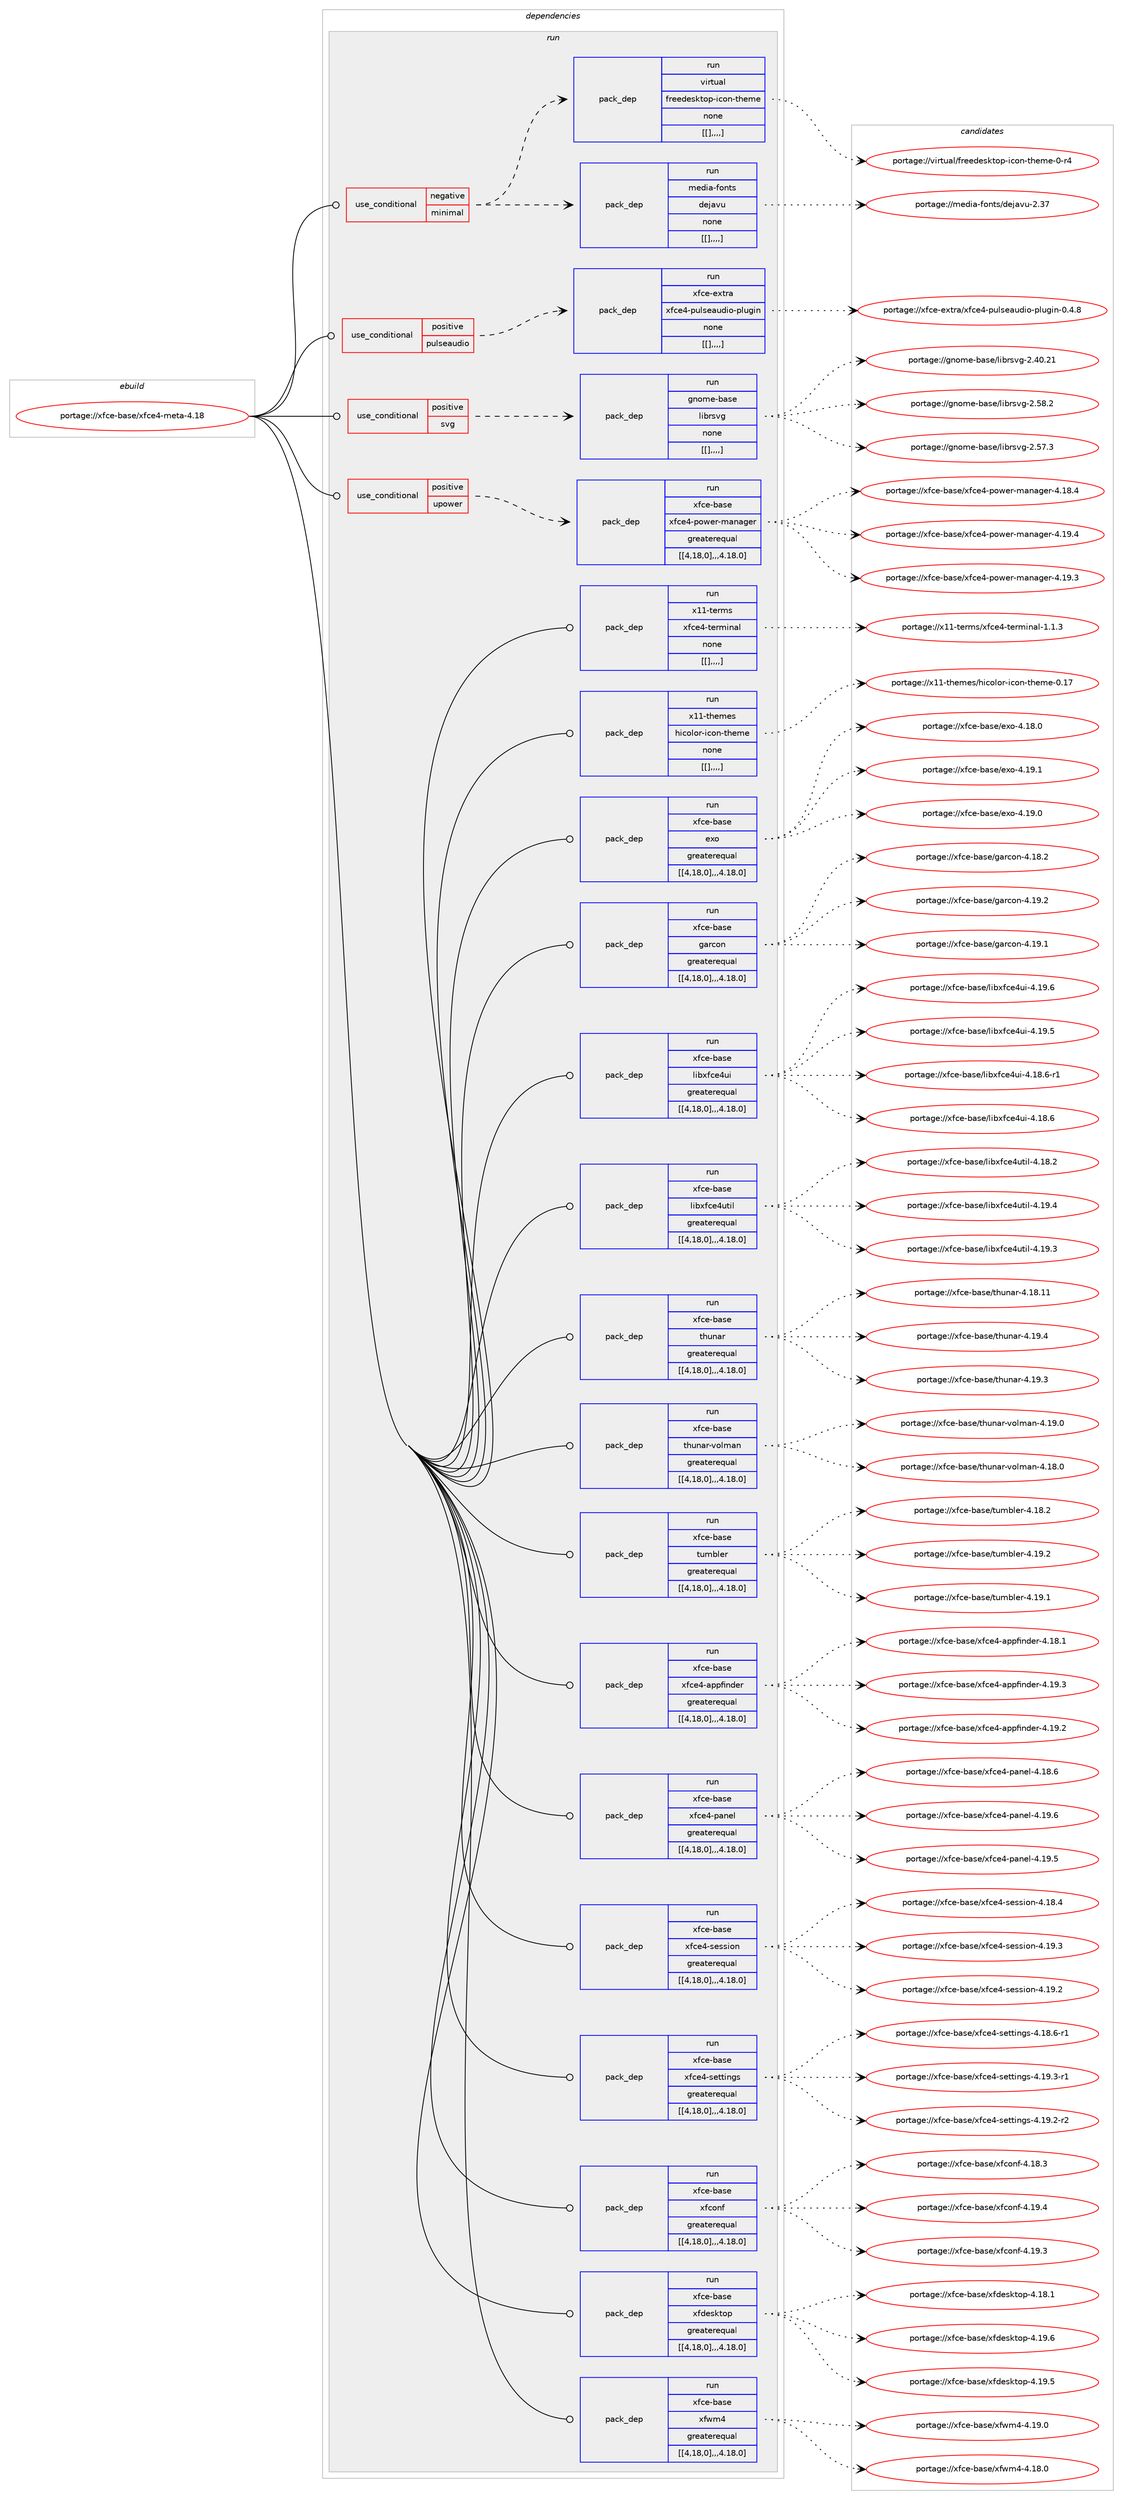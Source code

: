 digraph prolog {

# *************
# Graph options
# *************

newrank=true;
concentrate=true;
compound=true;
graph [rankdir=LR,fontname=Helvetica,fontsize=10,ranksep=1.5];#, ranksep=2.5, nodesep=0.2];
edge  [arrowhead=vee];
node  [fontname=Helvetica,fontsize=10];

# **********
# The ebuild
# **********

subgraph cluster_leftcol {
color=gray;
label=<<i>ebuild</i>>;
id [label="portage://xfce-base/xfce4-meta-4.18", color=red, width=4, href="../xfce-base/xfce4-meta-4.18.svg"];
}

# ****************
# The dependencies
# ****************

subgraph cluster_midcol {
color=gray;
label=<<i>dependencies</i>>;
subgraph cluster_compile {
fillcolor="#eeeeee";
style=filled;
label=<<i>compile</i>>;
}
subgraph cluster_compileandrun {
fillcolor="#eeeeee";
style=filled;
label=<<i>compile and run</i>>;
}
subgraph cluster_run {
fillcolor="#eeeeee";
style=filled;
label=<<i>run</i>>;
subgraph cond385 {
dependency2706 [label=<<TABLE BORDER="0" CELLBORDER="1" CELLSPACING="0" CELLPADDING="4"><TR><TD ROWSPAN="3" CELLPADDING="10">use_conditional</TD></TR><TR><TD>negative</TD></TR><TR><TD>minimal</TD></TR></TABLE>>, shape=none, color=red];
subgraph pack2166 {
dependency2708 [label=<<TABLE BORDER="0" CELLBORDER="1" CELLSPACING="0" CELLPADDING="4" WIDTH="220"><TR><TD ROWSPAN="6" CELLPADDING="30">pack_dep</TD></TR><TR><TD WIDTH="110">run</TD></TR><TR><TD>media-fonts</TD></TR><TR><TD>dejavu</TD></TR><TR><TD>none</TD></TR><TR><TD>[[],,,,]</TD></TR></TABLE>>, shape=none, color=blue];
}
dependency2706:e -> dependency2708:w [weight=20,style="dashed",arrowhead="vee"];
subgraph pack2170 {
dependency2712 [label=<<TABLE BORDER="0" CELLBORDER="1" CELLSPACING="0" CELLPADDING="4" WIDTH="220"><TR><TD ROWSPAN="6" CELLPADDING="30">pack_dep</TD></TR><TR><TD WIDTH="110">run</TD></TR><TR><TD>virtual</TD></TR><TR><TD>freedesktop-icon-theme</TD></TR><TR><TD>none</TD></TR><TR><TD>[[],,,,]</TD></TR></TABLE>>, shape=none, color=blue];
}
dependency2706:e -> dependency2712:w [weight=20,style="dashed",arrowhead="vee"];
}
id:e -> dependency2706:w [weight=20,style="solid",arrowhead="odot"];
subgraph cond387 {
dependency2716 [label=<<TABLE BORDER="0" CELLBORDER="1" CELLSPACING="0" CELLPADDING="4"><TR><TD ROWSPAN="3" CELLPADDING="10">use_conditional</TD></TR><TR><TD>positive</TD></TR><TR><TD>pulseaudio</TD></TR></TABLE>>, shape=none, color=red];
subgraph pack2173 {
dependency2717 [label=<<TABLE BORDER="0" CELLBORDER="1" CELLSPACING="0" CELLPADDING="4" WIDTH="220"><TR><TD ROWSPAN="6" CELLPADDING="30">pack_dep</TD></TR><TR><TD WIDTH="110">run</TD></TR><TR><TD>xfce-extra</TD></TR><TR><TD>xfce4-pulseaudio-plugin</TD></TR><TR><TD>none</TD></TR><TR><TD>[[],,,,]</TD></TR></TABLE>>, shape=none, color=blue];
}
dependency2716:e -> dependency2717:w [weight=20,style="dashed",arrowhead="vee"];
}
id:e -> dependency2716:w [weight=20,style="solid",arrowhead="odot"];
subgraph cond391 {
dependency2724 [label=<<TABLE BORDER="0" CELLBORDER="1" CELLSPACING="0" CELLPADDING="4"><TR><TD ROWSPAN="3" CELLPADDING="10">use_conditional</TD></TR><TR><TD>positive</TD></TR><TR><TD>svg</TD></TR></TABLE>>, shape=none, color=red];
subgraph pack2178 {
dependency2726 [label=<<TABLE BORDER="0" CELLBORDER="1" CELLSPACING="0" CELLPADDING="4" WIDTH="220"><TR><TD ROWSPAN="6" CELLPADDING="30">pack_dep</TD></TR><TR><TD WIDTH="110">run</TD></TR><TR><TD>gnome-base</TD></TR><TR><TD>librsvg</TD></TR><TR><TD>none</TD></TR><TR><TD>[[],,,,]</TD></TR></TABLE>>, shape=none, color=blue];
}
dependency2724:e -> dependency2726:w [weight=20,style="dashed",arrowhead="vee"];
}
id:e -> dependency2724:w [weight=20,style="solid",arrowhead="odot"];
subgraph cond394 {
dependency2735 [label=<<TABLE BORDER="0" CELLBORDER="1" CELLSPACING="0" CELLPADDING="4"><TR><TD ROWSPAN="3" CELLPADDING="10">use_conditional</TD></TR><TR><TD>positive</TD></TR><TR><TD>upower</TD></TR></TABLE>>, shape=none, color=red];
subgraph pack2191 {
dependency2741 [label=<<TABLE BORDER="0" CELLBORDER="1" CELLSPACING="0" CELLPADDING="4" WIDTH="220"><TR><TD ROWSPAN="6" CELLPADDING="30">pack_dep</TD></TR><TR><TD WIDTH="110">run</TD></TR><TR><TD>xfce-base</TD></TR><TR><TD>xfce4-power-manager</TD></TR><TR><TD>greaterequal</TD></TR><TR><TD>[[4,18,0],,,4.18.0]</TD></TR></TABLE>>, shape=none, color=blue];
}
dependency2735:e -> dependency2741:w [weight=20,style="dashed",arrowhead="vee"];
}
id:e -> dependency2735:w [weight=20,style="solid",arrowhead="odot"];
subgraph pack2197 {
dependency2751 [label=<<TABLE BORDER="0" CELLBORDER="1" CELLSPACING="0" CELLPADDING="4" WIDTH="220"><TR><TD ROWSPAN="6" CELLPADDING="30">pack_dep</TD></TR><TR><TD WIDTH="110">run</TD></TR><TR><TD>x11-terms</TD></TR><TR><TD>xfce4-terminal</TD></TR><TR><TD>none</TD></TR><TR><TD>[[],,,,]</TD></TR></TABLE>>, shape=none, color=blue];
}
id:e -> dependency2751:w [weight=20,style="solid",arrowhead="odot"];
subgraph pack2202 {
dependency2754 [label=<<TABLE BORDER="0" CELLBORDER="1" CELLSPACING="0" CELLPADDING="4" WIDTH="220"><TR><TD ROWSPAN="6" CELLPADDING="30">pack_dep</TD></TR><TR><TD WIDTH="110">run</TD></TR><TR><TD>x11-themes</TD></TR><TR><TD>hicolor-icon-theme</TD></TR><TR><TD>none</TD></TR><TR><TD>[[],,,,]</TD></TR></TABLE>>, shape=none, color=blue];
}
id:e -> dependency2754:w [weight=20,style="solid",arrowhead="odot"];
subgraph pack2204 {
dependency2758 [label=<<TABLE BORDER="0" CELLBORDER="1" CELLSPACING="0" CELLPADDING="4" WIDTH="220"><TR><TD ROWSPAN="6" CELLPADDING="30">pack_dep</TD></TR><TR><TD WIDTH="110">run</TD></TR><TR><TD>xfce-base</TD></TR><TR><TD>exo</TD></TR><TR><TD>greaterequal</TD></TR><TR><TD>[[4,18,0],,,4.18.0]</TD></TR></TABLE>>, shape=none, color=blue];
}
id:e -> dependency2758:w [weight=20,style="solid",arrowhead="odot"];
subgraph pack2208 {
dependency2762 [label=<<TABLE BORDER="0" CELLBORDER="1" CELLSPACING="0" CELLPADDING="4" WIDTH="220"><TR><TD ROWSPAN="6" CELLPADDING="30">pack_dep</TD></TR><TR><TD WIDTH="110">run</TD></TR><TR><TD>xfce-base</TD></TR><TR><TD>garcon</TD></TR><TR><TD>greaterequal</TD></TR><TR><TD>[[4,18,0],,,4.18.0]</TD></TR></TABLE>>, shape=none, color=blue];
}
id:e -> dependency2762:w [weight=20,style="solid",arrowhead="odot"];
subgraph pack2211 {
dependency2766 [label=<<TABLE BORDER="0" CELLBORDER="1" CELLSPACING="0" CELLPADDING="4" WIDTH="220"><TR><TD ROWSPAN="6" CELLPADDING="30">pack_dep</TD></TR><TR><TD WIDTH="110">run</TD></TR><TR><TD>xfce-base</TD></TR><TR><TD>libxfce4ui</TD></TR><TR><TD>greaterequal</TD></TR><TR><TD>[[4,18,0],,,4.18.0]</TD></TR></TABLE>>, shape=none, color=blue];
}
id:e -> dependency2766:w [weight=20,style="solid",arrowhead="odot"];
subgraph pack2214 {
dependency2769 [label=<<TABLE BORDER="0" CELLBORDER="1" CELLSPACING="0" CELLPADDING="4" WIDTH="220"><TR><TD ROWSPAN="6" CELLPADDING="30">pack_dep</TD></TR><TR><TD WIDTH="110">run</TD></TR><TR><TD>xfce-base</TD></TR><TR><TD>libxfce4util</TD></TR><TR><TD>greaterequal</TD></TR><TR><TD>[[4,18,0],,,4.18.0]</TD></TR></TABLE>>, shape=none, color=blue];
}
id:e -> dependency2769:w [weight=20,style="solid",arrowhead="odot"];
subgraph pack2217 {
dependency2774 [label=<<TABLE BORDER="0" CELLBORDER="1" CELLSPACING="0" CELLPADDING="4" WIDTH="220"><TR><TD ROWSPAN="6" CELLPADDING="30">pack_dep</TD></TR><TR><TD WIDTH="110">run</TD></TR><TR><TD>xfce-base</TD></TR><TR><TD>thunar</TD></TR><TR><TD>greaterequal</TD></TR><TR><TD>[[4,18,0],,,4.18.0]</TD></TR></TABLE>>, shape=none, color=blue];
}
id:e -> dependency2774:w [weight=20,style="solid",arrowhead="odot"];
subgraph pack2219 {
dependency2776 [label=<<TABLE BORDER="0" CELLBORDER="1" CELLSPACING="0" CELLPADDING="4" WIDTH="220"><TR><TD ROWSPAN="6" CELLPADDING="30">pack_dep</TD></TR><TR><TD WIDTH="110">run</TD></TR><TR><TD>xfce-base</TD></TR><TR><TD>thunar-volman</TD></TR><TR><TD>greaterequal</TD></TR><TR><TD>[[4,18,0],,,4.18.0]</TD></TR></TABLE>>, shape=none, color=blue];
}
id:e -> dependency2776:w [weight=20,style="solid",arrowhead="odot"];
subgraph pack2221 {
dependency2779 [label=<<TABLE BORDER="0" CELLBORDER="1" CELLSPACING="0" CELLPADDING="4" WIDTH="220"><TR><TD ROWSPAN="6" CELLPADDING="30">pack_dep</TD></TR><TR><TD WIDTH="110">run</TD></TR><TR><TD>xfce-base</TD></TR><TR><TD>tumbler</TD></TR><TR><TD>greaterequal</TD></TR><TR><TD>[[4,18,0],,,4.18.0]</TD></TR></TABLE>>, shape=none, color=blue];
}
id:e -> dependency2779:w [weight=20,style="solid",arrowhead="odot"];
subgraph pack2225 {
dependency2784 [label=<<TABLE BORDER="0" CELLBORDER="1" CELLSPACING="0" CELLPADDING="4" WIDTH="220"><TR><TD ROWSPAN="6" CELLPADDING="30">pack_dep</TD></TR><TR><TD WIDTH="110">run</TD></TR><TR><TD>xfce-base</TD></TR><TR><TD>xfce4-appfinder</TD></TR><TR><TD>greaterequal</TD></TR><TR><TD>[[4,18,0],,,4.18.0]</TD></TR></TABLE>>, shape=none, color=blue];
}
id:e -> dependency2784:w [weight=20,style="solid",arrowhead="odot"];
subgraph pack2228 {
dependency2787 [label=<<TABLE BORDER="0" CELLBORDER="1" CELLSPACING="0" CELLPADDING="4" WIDTH="220"><TR><TD ROWSPAN="6" CELLPADDING="30">pack_dep</TD></TR><TR><TD WIDTH="110">run</TD></TR><TR><TD>xfce-base</TD></TR><TR><TD>xfce4-panel</TD></TR><TR><TD>greaterequal</TD></TR><TR><TD>[[4,18,0],,,4.18.0]</TD></TR></TABLE>>, shape=none, color=blue];
}
id:e -> dependency2787:w [weight=20,style="solid",arrowhead="odot"];
subgraph pack2230 {
dependency2789 [label=<<TABLE BORDER="0" CELLBORDER="1" CELLSPACING="0" CELLPADDING="4" WIDTH="220"><TR><TD ROWSPAN="6" CELLPADDING="30">pack_dep</TD></TR><TR><TD WIDTH="110">run</TD></TR><TR><TD>xfce-base</TD></TR><TR><TD>xfce4-session</TD></TR><TR><TD>greaterequal</TD></TR><TR><TD>[[4,18,0],,,4.18.0]</TD></TR></TABLE>>, shape=none, color=blue];
}
id:e -> dependency2789:w [weight=20,style="solid",arrowhead="odot"];
subgraph pack2231 {
dependency2792 [label=<<TABLE BORDER="0" CELLBORDER="1" CELLSPACING="0" CELLPADDING="4" WIDTH="220"><TR><TD ROWSPAN="6" CELLPADDING="30">pack_dep</TD></TR><TR><TD WIDTH="110">run</TD></TR><TR><TD>xfce-base</TD></TR><TR><TD>xfce4-settings</TD></TR><TR><TD>greaterequal</TD></TR><TR><TD>[[4,18,0],,,4.18.0]</TD></TR></TABLE>>, shape=none, color=blue];
}
id:e -> dependency2792:w [weight=20,style="solid",arrowhead="odot"];
subgraph pack2235 {
dependency2795 [label=<<TABLE BORDER="0" CELLBORDER="1" CELLSPACING="0" CELLPADDING="4" WIDTH="220"><TR><TD ROWSPAN="6" CELLPADDING="30">pack_dep</TD></TR><TR><TD WIDTH="110">run</TD></TR><TR><TD>xfce-base</TD></TR><TR><TD>xfconf</TD></TR><TR><TD>greaterequal</TD></TR><TR><TD>[[4,18,0],,,4.18.0]</TD></TR></TABLE>>, shape=none, color=blue];
}
id:e -> dependency2795:w [weight=20,style="solid",arrowhead="odot"];
subgraph pack2238 {
dependency2799 [label=<<TABLE BORDER="0" CELLBORDER="1" CELLSPACING="0" CELLPADDING="4" WIDTH="220"><TR><TD ROWSPAN="6" CELLPADDING="30">pack_dep</TD></TR><TR><TD WIDTH="110">run</TD></TR><TR><TD>xfce-base</TD></TR><TR><TD>xfdesktop</TD></TR><TR><TD>greaterequal</TD></TR><TR><TD>[[4,18,0],,,4.18.0]</TD></TR></TABLE>>, shape=none, color=blue];
}
id:e -> dependency2799:w [weight=20,style="solid",arrowhead="odot"];
subgraph pack2241 {
dependency2802 [label=<<TABLE BORDER="0" CELLBORDER="1" CELLSPACING="0" CELLPADDING="4" WIDTH="220"><TR><TD ROWSPAN="6" CELLPADDING="30">pack_dep</TD></TR><TR><TD WIDTH="110">run</TD></TR><TR><TD>xfce-base</TD></TR><TR><TD>xfwm4</TD></TR><TR><TD>greaterequal</TD></TR><TR><TD>[[4,18,0],,,4.18.0]</TD></TR></TABLE>>, shape=none, color=blue];
}
id:e -> dependency2802:w [weight=20,style="solid",arrowhead="odot"];
}
}

# **************
# The candidates
# **************

subgraph cluster_choices {
rank=same;
color=gray;
label=<<i>candidates</i>>;

subgraph choice2183 {
color=black;
nodesep=1;
choice109101100105974510211111011611547100101106971181174550465155 [label="portage://media-fonts/dejavu-2.37", color=red, width=4,href="../media-fonts/dejavu-2.37.svg"];
dependency2708:e -> choice109101100105974510211111011611547100101106971181174550465155:w [style=dotted,weight="100"];
}
subgraph choice2185 {
color=black;
nodesep=1;
choice118105114116117971084710211410110110010111510711611111245105991111104511610410110910145484511452 [label="portage://virtual/freedesktop-icon-theme-0-r4", color=red, width=4,href="../virtual/freedesktop-icon-theme-0-r4.svg"];
dependency2712:e -> choice118105114116117971084710211410110110010111510711611111245105991111104511610410110910145484511452:w [style=dotted,weight="100"];
}
subgraph choice2186 {
color=black;
nodesep=1;
choice120102991014510112011611497471201029910152451121171081151019711710010511145112108117103105110454846524656 [label="portage://xfce-extra/xfce4-pulseaudio-plugin-0.4.8", color=red, width=4,href="../xfce-extra/xfce4-pulseaudio-plugin-0.4.8.svg"];
dependency2717:e -> choice120102991014510112011611497471201029910152451121171081151019711710010511145112108117103105110454846524656:w [style=dotted,weight="100"];
}
subgraph choice2190 {
color=black;
nodesep=1;
choice103110111109101459897115101471081059811411511810345504653564650 [label="portage://gnome-base/librsvg-2.58.2", color=red, width=4,href="../gnome-base/librsvg-2.58.2.svg"];
choice103110111109101459897115101471081059811411511810345504653554651 [label="portage://gnome-base/librsvg-2.57.3", color=red, width=4,href="../gnome-base/librsvg-2.57.3.svg"];
choice10311011110910145989711510147108105981141151181034550465248465049 [label="portage://gnome-base/librsvg-2.40.21", color=red, width=4,href="../gnome-base/librsvg-2.40.21.svg"];
dependency2726:e -> choice103110111109101459897115101471081059811411511810345504653564650:w [style=dotted,weight="100"];
dependency2726:e -> choice103110111109101459897115101471081059811411511810345504653554651:w [style=dotted,weight="100"];
dependency2726:e -> choice10311011110910145989711510147108105981141151181034550465248465049:w [style=dotted,weight="100"];
}
subgraph choice2197 {
color=black;
nodesep=1;
choice120102991014598971151014712010299101524511211111910111445109971109710310111445524649574652 [label="portage://xfce-base/xfce4-power-manager-4.19.4", color=red, width=4,href="../xfce-base/xfce4-power-manager-4.19.4.svg"];
choice120102991014598971151014712010299101524511211111910111445109971109710310111445524649574651 [label="portage://xfce-base/xfce4-power-manager-4.19.3", color=red, width=4,href="../xfce-base/xfce4-power-manager-4.19.3.svg"];
choice120102991014598971151014712010299101524511211111910111445109971109710310111445524649564652 [label="portage://xfce-base/xfce4-power-manager-4.18.4", color=red, width=4,href="../xfce-base/xfce4-power-manager-4.18.4.svg"];
dependency2741:e -> choice120102991014598971151014712010299101524511211111910111445109971109710310111445524649574652:w [style=dotted,weight="100"];
dependency2741:e -> choice120102991014598971151014712010299101524511211111910111445109971109710310111445524649574651:w [style=dotted,weight="100"];
dependency2741:e -> choice120102991014598971151014712010299101524511211111910111445109971109710310111445524649564652:w [style=dotted,weight="100"];
}
subgraph choice2199 {
color=black;
nodesep=1;
choice1204949451161011141091154712010299101524511610111410910511097108454946494651 [label="portage://x11-terms/xfce4-terminal-1.1.3", color=red, width=4,href="../x11-terms/xfce4-terminal-1.1.3.svg"];
dependency2751:e -> choice1204949451161011141091154712010299101524511610111410910511097108454946494651:w [style=dotted,weight="100"];
}
subgraph choice2200 {
color=black;
nodesep=1;
choice12049494511610410110910111547104105991111081111144510599111110451161041011091014548464955 [label="portage://x11-themes/hicolor-icon-theme-0.17", color=red, width=4,href="../x11-themes/hicolor-icon-theme-0.17.svg"];
dependency2754:e -> choice12049494511610410110910111547104105991111081111144510599111110451161041011091014548464955:w [style=dotted,weight="100"];
}
subgraph choice2202 {
color=black;
nodesep=1;
choice120102991014598971151014710112011145524649574649 [label="portage://xfce-base/exo-4.19.1", color=red, width=4,href="../xfce-base/exo-4.19.1.svg"];
choice120102991014598971151014710112011145524649574648 [label="portage://xfce-base/exo-4.19.0", color=red, width=4,href="../xfce-base/exo-4.19.0.svg"];
choice120102991014598971151014710112011145524649564648 [label="portage://xfce-base/exo-4.18.0", color=red, width=4,href="../xfce-base/exo-4.18.0.svg"];
dependency2758:e -> choice120102991014598971151014710112011145524649574649:w [style=dotted,weight="100"];
dependency2758:e -> choice120102991014598971151014710112011145524649574648:w [style=dotted,weight="100"];
dependency2758:e -> choice120102991014598971151014710112011145524649564648:w [style=dotted,weight="100"];
}
subgraph choice2204 {
color=black;
nodesep=1;
choice1201029910145989711510147103971149911111045524649574650 [label="portage://xfce-base/garcon-4.19.2", color=red, width=4,href="../xfce-base/garcon-4.19.2.svg"];
choice1201029910145989711510147103971149911111045524649574649 [label="portage://xfce-base/garcon-4.19.1", color=red, width=4,href="../xfce-base/garcon-4.19.1.svg"];
choice1201029910145989711510147103971149911111045524649564650 [label="portage://xfce-base/garcon-4.18.2", color=red, width=4,href="../xfce-base/garcon-4.18.2.svg"];
dependency2762:e -> choice1201029910145989711510147103971149911111045524649574650:w [style=dotted,weight="100"];
dependency2762:e -> choice1201029910145989711510147103971149911111045524649574649:w [style=dotted,weight="100"];
dependency2762:e -> choice1201029910145989711510147103971149911111045524649564650:w [style=dotted,weight="100"];
}
subgraph choice2206 {
color=black;
nodesep=1;
choice120102991014598971151014710810598120102991015211710545524649574654 [label="portage://xfce-base/libxfce4ui-4.19.6", color=red, width=4,href="../xfce-base/libxfce4ui-4.19.6.svg"];
choice120102991014598971151014710810598120102991015211710545524649574653 [label="portage://xfce-base/libxfce4ui-4.19.5", color=red, width=4,href="../xfce-base/libxfce4ui-4.19.5.svg"];
choice1201029910145989711510147108105981201029910152117105455246495646544511449 [label="portage://xfce-base/libxfce4ui-4.18.6-r1", color=red, width=4,href="../xfce-base/libxfce4ui-4.18.6-r1.svg"];
choice120102991014598971151014710810598120102991015211710545524649564654 [label="portage://xfce-base/libxfce4ui-4.18.6", color=red, width=4,href="../xfce-base/libxfce4ui-4.18.6.svg"];
dependency2766:e -> choice120102991014598971151014710810598120102991015211710545524649574654:w [style=dotted,weight="100"];
dependency2766:e -> choice120102991014598971151014710810598120102991015211710545524649574653:w [style=dotted,weight="100"];
dependency2766:e -> choice1201029910145989711510147108105981201029910152117105455246495646544511449:w [style=dotted,weight="100"];
dependency2766:e -> choice120102991014598971151014710810598120102991015211710545524649564654:w [style=dotted,weight="100"];
}
subgraph choice2209 {
color=black;
nodesep=1;
choice120102991014598971151014710810598120102991015211711610510845524649574652 [label="portage://xfce-base/libxfce4util-4.19.4", color=red, width=4,href="../xfce-base/libxfce4util-4.19.4.svg"];
choice120102991014598971151014710810598120102991015211711610510845524649574651 [label="portage://xfce-base/libxfce4util-4.19.3", color=red, width=4,href="../xfce-base/libxfce4util-4.19.3.svg"];
choice120102991014598971151014710810598120102991015211711610510845524649564650 [label="portage://xfce-base/libxfce4util-4.18.2", color=red, width=4,href="../xfce-base/libxfce4util-4.18.2.svg"];
dependency2769:e -> choice120102991014598971151014710810598120102991015211711610510845524649574652:w [style=dotted,weight="100"];
dependency2769:e -> choice120102991014598971151014710810598120102991015211711610510845524649574651:w [style=dotted,weight="100"];
dependency2769:e -> choice120102991014598971151014710810598120102991015211711610510845524649564650:w [style=dotted,weight="100"];
}
subgraph choice2210 {
color=black;
nodesep=1;
choice12010299101459897115101471161041171109711445524649574652 [label="portage://xfce-base/thunar-4.19.4", color=red, width=4,href="../xfce-base/thunar-4.19.4.svg"];
choice12010299101459897115101471161041171109711445524649574651 [label="portage://xfce-base/thunar-4.19.3", color=red, width=4,href="../xfce-base/thunar-4.19.3.svg"];
choice1201029910145989711510147116104117110971144552464956464949 [label="portage://xfce-base/thunar-4.18.11", color=red, width=4,href="../xfce-base/thunar-4.18.11.svg"];
dependency2774:e -> choice12010299101459897115101471161041171109711445524649574652:w [style=dotted,weight="100"];
dependency2774:e -> choice12010299101459897115101471161041171109711445524649574651:w [style=dotted,weight="100"];
dependency2774:e -> choice1201029910145989711510147116104117110971144552464956464949:w [style=dotted,weight="100"];
}
subgraph choice2213 {
color=black;
nodesep=1;
choice120102991014598971151014711610411711097114451181111081099711045524649574648 [label="portage://xfce-base/thunar-volman-4.19.0", color=red, width=4,href="../xfce-base/thunar-volman-4.19.0.svg"];
choice120102991014598971151014711610411711097114451181111081099711045524649564648 [label="portage://xfce-base/thunar-volman-4.18.0", color=red, width=4,href="../xfce-base/thunar-volman-4.18.0.svg"];
dependency2776:e -> choice120102991014598971151014711610411711097114451181111081099711045524649574648:w [style=dotted,weight="100"];
dependency2776:e -> choice120102991014598971151014711610411711097114451181111081099711045524649564648:w [style=dotted,weight="100"];
}
subgraph choice2215 {
color=black;
nodesep=1;
choice12010299101459897115101471161171099810810111445524649574650 [label="portage://xfce-base/tumbler-4.19.2", color=red, width=4,href="../xfce-base/tumbler-4.19.2.svg"];
choice12010299101459897115101471161171099810810111445524649574649 [label="portage://xfce-base/tumbler-4.19.1", color=red, width=4,href="../xfce-base/tumbler-4.19.1.svg"];
choice12010299101459897115101471161171099810810111445524649564650 [label="portage://xfce-base/tumbler-4.18.2", color=red, width=4,href="../xfce-base/tumbler-4.18.2.svg"];
dependency2779:e -> choice12010299101459897115101471161171099810810111445524649574650:w [style=dotted,weight="100"];
dependency2779:e -> choice12010299101459897115101471161171099810810111445524649574649:w [style=dotted,weight="100"];
dependency2779:e -> choice12010299101459897115101471161171099810810111445524649564650:w [style=dotted,weight="100"];
}
subgraph choice2220 {
color=black;
nodesep=1;
choice12010299101459897115101471201029910152459711211210210511010010111445524649574651 [label="portage://xfce-base/xfce4-appfinder-4.19.3", color=red, width=4,href="../xfce-base/xfce4-appfinder-4.19.3.svg"];
choice12010299101459897115101471201029910152459711211210210511010010111445524649574650 [label="portage://xfce-base/xfce4-appfinder-4.19.2", color=red, width=4,href="../xfce-base/xfce4-appfinder-4.19.2.svg"];
choice12010299101459897115101471201029910152459711211210210511010010111445524649564649 [label="portage://xfce-base/xfce4-appfinder-4.18.1", color=red, width=4,href="../xfce-base/xfce4-appfinder-4.18.1.svg"];
dependency2784:e -> choice12010299101459897115101471201029910152459711211210210511010010111445524649574651:w [style=dotted,weight="100"];
dependency2784:e -> choice12010299101459897115101471201029910152459711211210210511010010111445524649574650:w [style=dotted,weight="100"];
dependency2784:e -> choice12010299101459897115101471201029910152459711211210210511010010111445524649564649:w [style=dotted,weight="100"];
}
subgraph choice2224 {
color=black;
nodesep=1;
choice12010299101459897115101471201029910152451129711010110845524649574654 [label="portage://xfce-base/xfce4-panel-4.19.6", color=red, width=4,href="../xfce-base/xfce4-panel-4.19.6.svg"];
choice12010299101459897115101471201029910152451129711010110845524649574653 [label="portage://xfce-base/xfce4-panel-4.19.5", color=red, width=4,href="../xfce-base/xfce4-panel-4.19.5.svg"];
choice12010299101459897115101471201029910152451129711010110845524649564654 [label="portage://xfce-base/xfce4-panel-4.18.6", color=red, width=4,href="../xfce-base/xfce4-panel-4.18.6.svg"];
dependency2787:e -> choice12010299101459897115101471201029910152451129711010110845524649574654:w [style=dotted,weight="100"];
dependency2787:e -> choice12010299101459897115101471201029910152451129711010110845524649574653:w [style=dotted,weight="100"];
dependency2787:e -> choice12010299101459897115101471201029910152451129711010110845524649564654:w [style=dotted,weight="100"];
}
subgraph choice2227 {
color=black;
nodesep=1;
choice120102991014598971151014712010299101524511510111511510511111045524649574651 [label="portage://xfce-base/xfce4-session-4.19.3", color=red, width=4,href="../xfce-base/xfce4-session-4.19.3.svg"];
choice120102991014598971151014712010299101524511510111511510511111045524649574650 [label="portage://xfce-base/xfce4-session-4.19.2", color=red, width=4,href="../xfce-base/xfce4-session-4.19.2.svg"];
choice120102991014598971151014712010299101524511510111511510511111045524649564652 [label="portage://xfce-base/xfce4-session-4.18.4", color=red, width=4,href="../xfce-base/xfce4-session-4.18.4.svg"];
dependency2789:e -> choice120102991014598971151014712010299101524511510111511510511111045524649574651:w [style=dotted,weight="100"];
dependency2789:e -> choice120102991014598971151014712010299101524511510111511510511111045524649574650:w [style=dotted,weight="100"];
dependency2789:e -> choice120102991014598971151014712010299101524511510111511510511111045524649564652:w [style=dotted,weight="100"];
}
subgraph choice2231 {
color=black;
nodesep=1;
choice1201029910145989711510147120102991015245115101116116105110103115455246495746514511449 [label="portage://xfce-base/xfce4-settings-4.19.3-r1", color=red, width=4,href="../xfce-base/xfce4-settings-4.19.3-r1.svg"];
choice1201029910145989711510147120102991015245115101116116105110103115455246495746504511450 [label="portage://xfce-base/xfce4-settings-4.19.2-r2", color=red, width=4,href="../xfce-base/xfce4-settings-4.19.2-r2.svg"];
choice1201029910145989711510147120102991015245115101116116105110103115455246495646544511449 [label="portage://xfce-base/xfce4-settings-4.18.6-r1", color=red, width=4,href="../xfce-base/xfce4-settings-4.18.6-r1.svg"];
dependency2792:e -> choice1201029910145989711510147120102991015245115101116116105110103115455246495746514511449:w [style=dotted,weight="100"];
dependency2792:e -> choice1201029910145989711510147120102991015245115101116116105110103115455246495746504511450:w [style=dotted,weight="100"];
dependency2792:e -> choice1201029910145989711510147120102991015245115101116116105110103115455246495646544511449:w [style=dotted,weight="100"];
}
subgraph choice2236 {
color=black;
nodesep=1;
choice12010299101459897115101471201029911111010245524649574652 [label="portage://xfce-base/xfconf-4.19.4", color=red, width=4,href="../xfce-base/xfconf-4.19.4.svg"];
choice12010299101459897115101471201029911111010245524649574651 [label="portage://xfce-base/xfconf-4.19.3", color=red, width=4,href="../xfce-base/xfconf-4.19.3.svg"];
choice12010299101459897115101471201029911111010245524649564651 [label="portage://xfce-base/xfconf-4.18.3", color=red, width=4,href="../xfce-base/xfconf-4.18.3.svg"];
dependency2795:e -> choice12010299101459897115101471201029911111010245524649574652:w [style=dotted,weight="100"];
dependency2795:e -> choice12010299101459897115101471201029911111010245524649574651:w [style=dotted,weight="100"];
dependency2795:e -> choice12010299101459897115101471201029911111010245524649564651:w [style=dotted,weight="100"];
}
subgraph choice2238 {
color=black;
nodesep=1;
choice120102991014598971151014712010210010111510711611111245524649574654 [label="portage://xfce-base/xfdesktop-4.19.6", color=red, width=4,href="../xfce-base/xfdesktop-4.19.6.svg"];
choice120102991014598971151014712010210010111510711611111245524649574653 [label="portage://xfce-base/xfdesktop-4.19.5", color=red, width=4,href="../xfce-base/xfdesktop-4.19.5.svg"];
choice120102991014598971151014712010210010111510711611111245524649564649 [label="portage://xfce-base/xfdesktop-4.18.1", color=red, width=4,href="../xfce-base/xfdesktop-4.18.1.svg"];
dependency2799:e -> choice120102991014598971151014712010210010111510711611111245524649574654:w [style=dotted,weight="100"];
dependency2799:e -> choice120102991014598971151014712010210010111510711611111245524649574653:w [style=dotted,weight="100"];
dependency2799:e -> choice120102991014598971151014712010210010111510711611111245524649564649:w [style=dotted,weight="100"];
}
subgraph choice2240 {
color=black;
nodesep=1;
choice12010299101459897115101471201021191095245524649574648 [label="portage://xfce-base/xfwm4-4.19.0", color=red, width=4,href="../xfce-base/xfwm4-4.19.0.svg"];
choice12010299101459897115101471201021191095245524649564648 [label="portage://xfce-base/xfwm4-4.18.0", color=red, width=4,href="../xfce-base/xfwm4-4.18.0.svg"];
dependency2802:e -> choice12010299101459897115101471201021191095245524649574648:w [style=dotted,weight="100"];
dependency2802:e -> choice12010299101459897115101471201021191095245524649564648:w [style=dotted,weight="100"];
}
}

}

